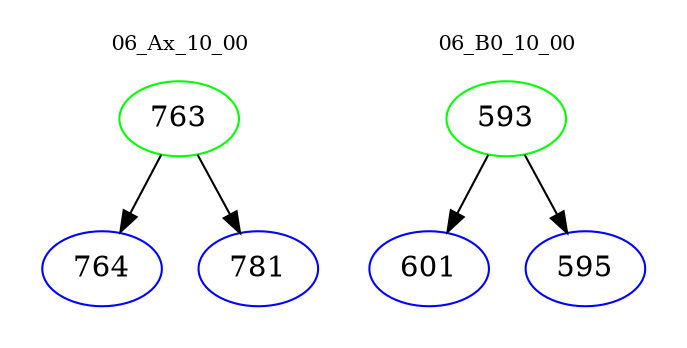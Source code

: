 digraph{
subgraph cluster_0 {
color = white
label = "06_Ax_10_00";
fontsize=10;
T0_763 [label="763", color="green"]
T0_763 -> T0_764 [color="black"]
T0_764 [label="764", color="blue"]
T0_763 -> T0_781 [color="black"]
T0_781 [label="781", color="blue"]
}
subgraph cluster_1 {
color = white
label = "06_B0_10_00";
fontsize=10;
T1_593 [label="593", color="green"]
T1_593 -> T1_601 [color="black"]
T1_601 [label="601", color="blue"]
T1_593 -> T1_595 [color="black"]
T1_595 [label="595", color="blue"]
}
}
